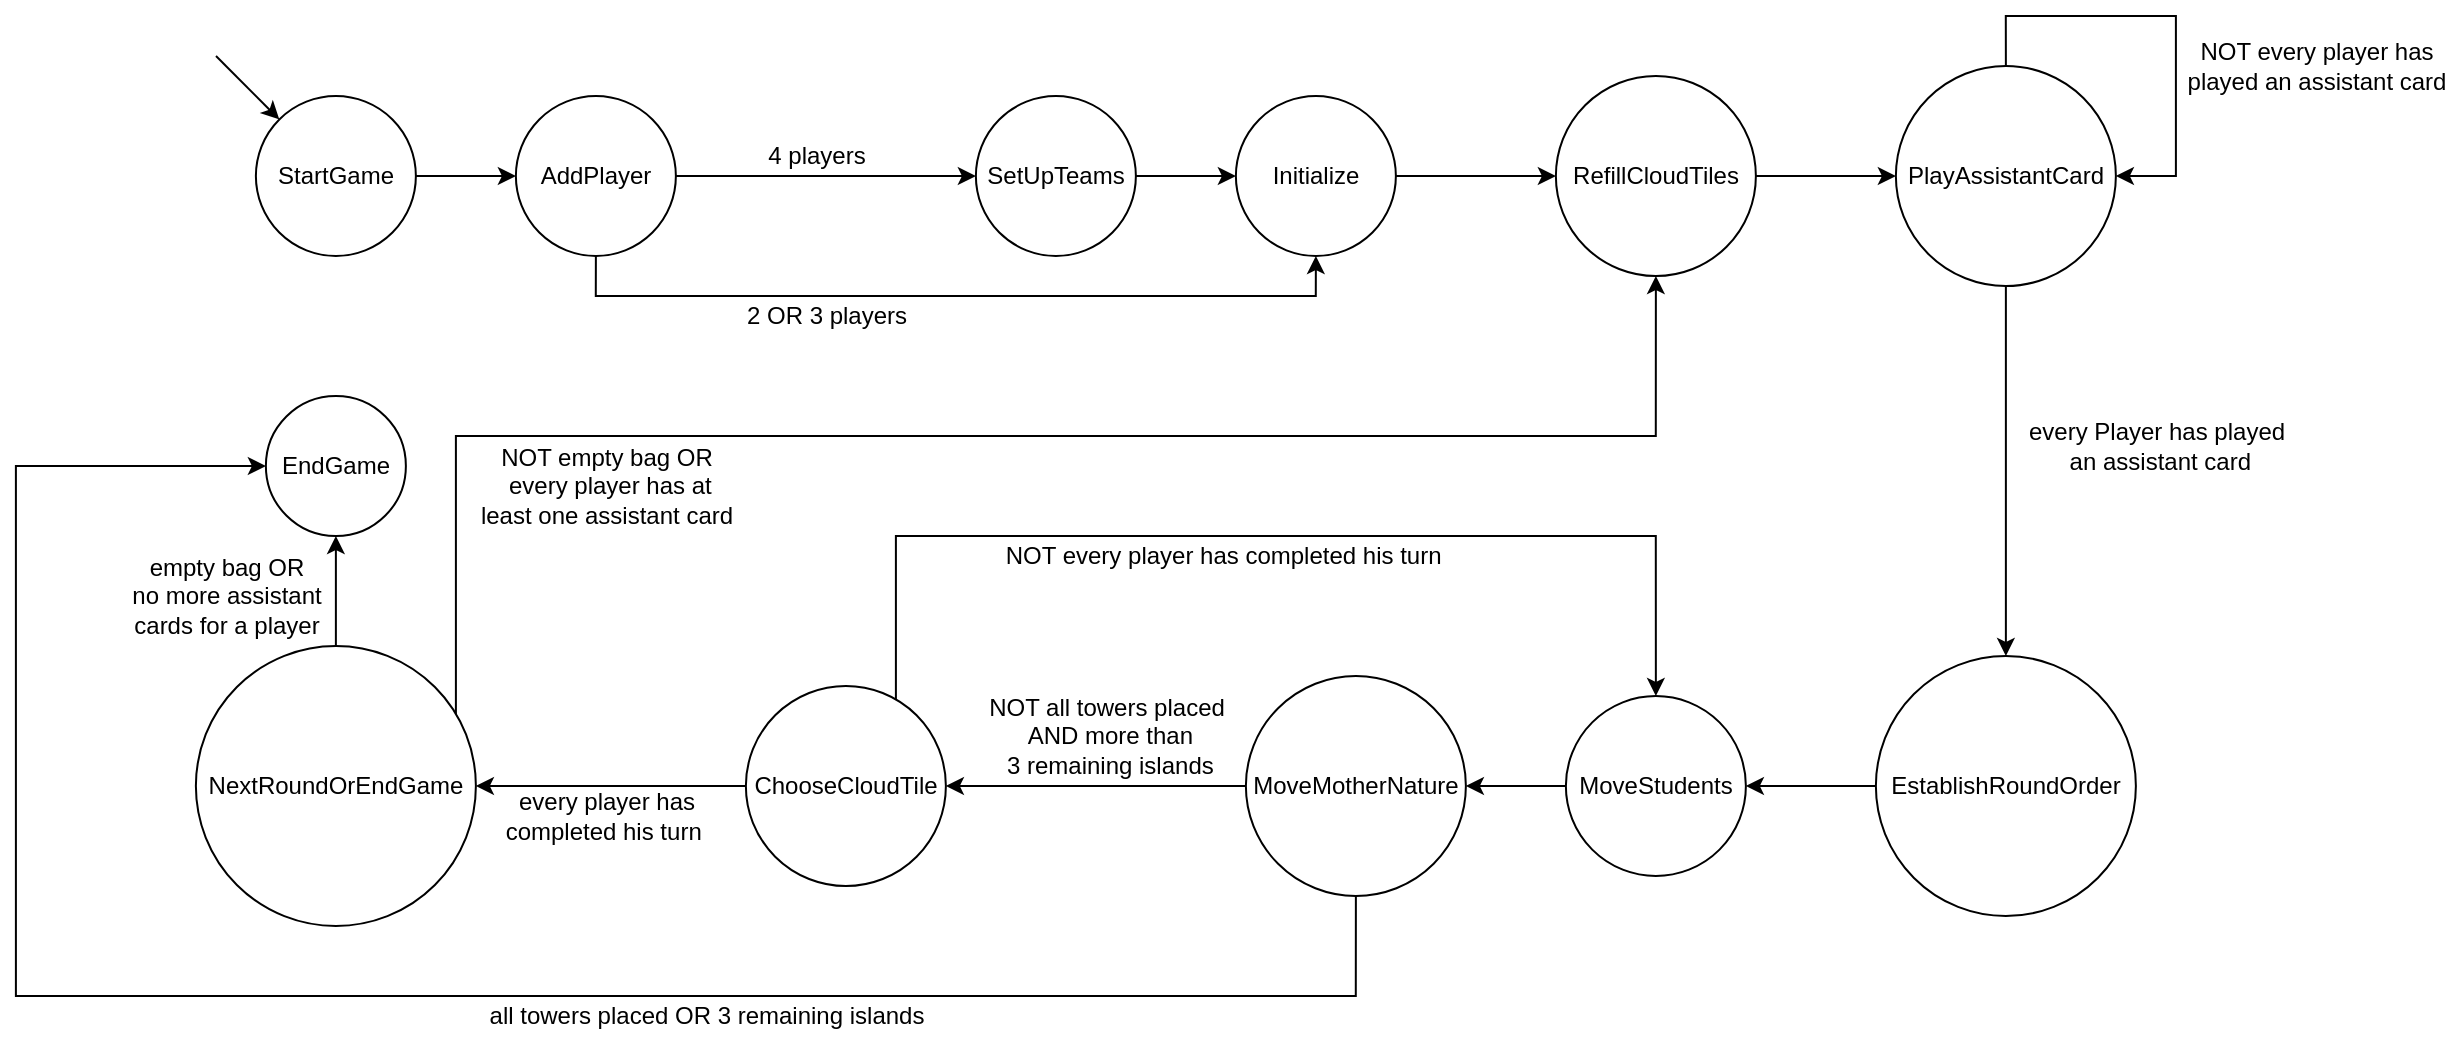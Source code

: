 <mxfile version="16.5.1" type="device"><diagram id="6c0pbFvMDkW1OIQxYzXC" name="FSM controller"><mxGraphModel dx="1673" dy="1018" grid="1" gridSize="10" guides="1" tooltips="1" connect="1" arrows="1" fold="1" page="1" pageScale="1" pageWidth="291" pageHeight="413" math="0" shadow="0"><root><mxCell id="0"/><mxCell id="1" parent="0"/><mxCell id="cfeLdIGE_b_951kyZ9zp-3" style="edgeStyle=orthogonalEdgeStyle;rounded=0;orthogonalLoop=1;jettySize=auto;html=1;entryX=0;entryY=0.5;entryDx=0;entryDy=0;" parent="1" source="cfeLdIGE_b_951kyZ9zp-1" target="cfeLdIGE_b_951kyZ9zp-2" edge="1"><mxGeometry relative="1" as="geometry"/></mxCell><mxCell id="cfeLdIGE_b_951kyZ9zp-1" value="StartGame" style="ellipse;whiteSpace=wrap;html=1;aspect=fixed;" parent="1" vertex="1"><mxGeometry x="249.94" y="180" width="80" height="80" as="geometry"/></mxCell><mxCell id="cfeLdIGE_b_951kyZ9zp-6" style="edgeStyle=orthogonalEdgeStyle;rounded=0;orthogonalLoop=1;jettySize=auto;html=1;entryX=0;entryY=0.5;entryDx=0;entryDy=0;" parent="1" source="cfeLdIGE_b_951kyZ9zp-2" target="cfeLdIGE_b_951kyZ9zp-5" edge="1"><mxGeometry relative="1" as="geometry"/></mxCell><mxCell id="cfeLdIGE_b_951kyZ9zp-9" style="edgeStyle=orthogonalEdgeStyle;rounded=0;orthogonalLoop=1;jettySize=auto;html=1;entryX=0.5;entryY=1;entryDx=0;entryDy=0;" parent="1" source="cfeLdIGE_b_951kyZ9zp-2" target="cfeLdIGE_b_951kyZ9zp-8" edge="1"><mxGeometry relative="1" as="geometry"><Array as="points"><mxPoint x="419.94" y="280"/><mxPoint x="779.94" y="280"/></Array></mxGeometry></mxCell><mxCell id="cfeLdIGE_b_951kyZ9zp-2" value="AddPlayer" style="ellipse;whiteSpace=wrap;html=1;aspect=fixed;" parent="1" vertex="1"><mxGeometry x="379.94" y="180" width="80" height="80" as="geometry"/></mxCell><mxCell id="cfeLdIGE_b_951kyZ9zp-12" style="edgeStyle=orthogonalEdgeStyle;rounded=0;orthogonalLoop=1;jettySize=auto;html=1;entryX=0;entryY=0.5;entryDx=0;entryDy=0;" parent="1" source="cfeLdIGE_b_951kyZ9zp-5" target="cfeLdIGE_b_951kyZ9zp-8" edge="1"><mxGeometry relative="1" as="geometry"/></mxCell><mxCell id="cfeLdIGE_b_951kyZ9zp-5" value="SetUpTeams" style="ellipse;whiteSpace=wrap;html=1;aspect=fixed;" parent="1" vertex="1"><mxGeometry x="609.94" y="180" width="80" height="80" as="geometry"/></mxCell><mxCell id="cfeLdIGE_b_951kyZ9zp-7" value="4 players" style="text;html=1;align=center;verticalAlign=middle;resizable=0;points=[];autosize=1;strokeColor=none;fillColor=none;" parent="1" vertex="1"><mxGeometry x="499.94" y="200" width="60" height="20" as="geometry"/></mxCell><mxCell id="cfeLdIGE_b_951kyZ9zp-14" style="edgeStyle=orthogonalEdgeStyle;rounded=0;orthogonalLoop=1;jettySize=auto;html=1;entryX=0;entryY=0.5;entryDx=0;entryDy=0;" parent="1" source="cfeLdIGE_b_951kyZ9zp-8" target="cfeLdIGE_b_951kyZ9zp-13" edge="1"><mxGeometry relative="1" as="geometry"/></mxCell><mxCell id="cfeLdIGE_b_951kyZ9zp-8" value="Initialize" style="ellipse;whiteSpace=wrap;html=1;aspect=fixed;" parent="1" vertex="1"><mxGeometry x="739.94" y="180" width="80" height="80" as="geometry"/></mxCell><mxCell id="cfeLdIGE_b_951kyZ9zp-10" value="&lt;span style=&quot;color: rgba(0 , 0 , 0 , 0) ; font-family: monospace ; font-size: 0px&quot;&gt;Pl&lt;/span&gt;" style="text;html=1;align=center;verticalAlign=middle;resizable=0;points=[];autosize=1;strokeColor=none;fillColor=none;" parent="1" vertex="1"><mxGeometry x="789.94" y="310" width="20" height="20" as="geometry"/></mxCell><mxCell id="cfeLdIGE_b_951kyZ9zp-11" value="2 OR 3 players" style="text;html=1;align=center;verticalAlign=middle;resizable=0;points=[];autosize=1;strokeColor=none;fillColor=none;" parent="1" vertex="1"><mxGeometry x="484.94" y="280" width="100" height="20" as="geometry"/></mxCell><mxCell id="cfeLdIGE_b_951kyZ9zp-16" style="edgeStyle=orthogonalEdgeStyle;rounded=0;orthogonalLoop=1;jettySize=auto;html=1;entryX=0;entryY=0.5;entryDx=0;entryDy=0;" parent="1" source="cfeLdIGE_b_951kyZ9zp-13" target="cfeLdIGE_b_951kyZ9zp-15" edge="1"><mxGeometry relative="1" as="geometry"/></mxCell><mxCell id="cfeLdIGE_b_951kyZ9zp-13" value="RefillCloudTiles" style="ellipse;whiteSpace=wrap;html=1;aspect=fixed;" parent="1" vertex="1"><mxGeometry x="899.94" y="170" width="100" height="100" as="geometry"/></mxCell><mxCell id="dMVv-zGbkEU-tAwDPcle-2" style="edgeStyle=orthogonalEdgeStyle;rounded=0;orthogonalLoop=1;jettySize=auto;html=1;entryX=0.5;entryY=0;entryDx=0;entryDy=0;" parent="1" source="cfeLdIGE_b_951kyZ9zp-15" target="dMVv-zGbkEU-tAwDPcle-1" edge="1"><mxGeometry relative="1" as="geometry"/></mxCell><mxCell id="cfeLdIGE_b_951kyZ9zp-15" value="PlayAssistantCard" style="ellipse;whiteSpace=wrap;html=1;aspect=fixed;" parent="1" vertex="1"><mxGeometry x="1069.94" y="165" width="110" height="110" as="geometry"/></mxCell><mxCell id="dMVv-zGbkEU-tAwDPcle-4" style="edgeStyle=orthogonalEdgeStyle;rounded=0;orthogonalLoop=1;jettySize=auto;html=1;entryX=1;entryY=0.5;entryDx=0;entryDy=0;" parent="1" source="dMVv-zGbkEU-tAwDPcle-1" target="dMVv-zGbkEU-tAwDPcle-5" edge="1"><mxGeometry relative="1" as="geometry"><mxPoint x="1009.94" y="525" as="targetPoint"/></mxGeometry></mxCell><mxCell id="dMVv-zGbkEU-tAwDPcle-1" value="EstablishRoundOrder" style="ellipse;whiteSpace=wrap;html=1;aspect=fixed;" parent="1" vertex="1"><mxGeometry x="1059.94" y="460" width="130" height="130" as="geometry"/></mxCell><mxCell id="dMVv-zGbkEU-tAwDPcle-5" value="MoveStudents" style="ellipse;whiteSpace=wrap;html=1;aspect=fixed;" parent="1" vertex="1"><mxGeometry x="904.94" y="480" width="90" height="90" as="geometry"/></mxCell><mxCell id="ZBDl33_omRTDuMjZZnSn-15" style="edgeStyle=orthogonalEdgeStyle;rounded=0;orthogonalLoop=1;jettySize=auto;html=1;entryX=0;entryY=0.5;entryDx=0;entryDy=0;" edge="1" parent="1" source="ZBDl33_omRTDuMjZZnSn-1" target="ZBDl33_omRTDuMjZZnSn-10"><mxGeometry relative="1" as="geometry"><mxPoint x="189.94" y="560" as="targetPoint"/><Array as="points"><mxPoint x="799.94" y="630"/><mxPoint x="129.94" y="630"/><mxPoint x="129.94" y="365"/></Array></mxGeometry></mxCell><mxCell id="ZBDl33_omRTDuMjZZnSn-1" value="MoveMotherNature" style="ellipse;whiteSpace=wrap;html=1;aspect=fixed;" vertex="1" parent="1"><mxGeometry x="744.94" y="470" width="110" height="110" as="geometry"/></mxCell><mxCell id="ZBDl33_omRTDuMjZZnSn-2" style="edgeStyle=orthogonalEdgeStyle;rounded=0;orthogonalLoop=1;jettySize=auto;html=1;entryX=1;entryY=0.5;entryDx=0;entryDy=0;exitX=0;exitY=0.5;exitDx=0;exitDy=0;" edge="1" parent="1" source="dMVv-zGbkEU-tAwDPcle-5" target="ZBDl33_omRTDuMjZZnSn-1"><mxGeometry relative="1" as="geometry"><mxPoint x="899.94" y="525" as="sourcePoint"/><mxPoint x="1489.94" y="330" as="targetPoint"/></mxGeometry></mxCell><mxCell id="ZBDl33_omRTDuMjZZnSn-13" style="edgeStyle=orthogonalEdgeStyle;rounded=0;orthogonalLoop=1;jettySize=auto;html=1;entryX=0.5;entryY=0;entryDx=0;entryDy=0;" edge="1" parent="1" source="ZBDl33_omRTDuMjZZnSn-4" target="dMVv-zGbkEU-tAwDPcle-5"><mxGeometry relative="1" as="geometry"><Array as="points"><mxPoint x="569.94" y="400"/><mxPoint x="949.94" y="400"/></Array></mxGeometry></mxCell><mxCell id="ZBDl33_omRTDuMjZZnSn-14" style="edgeStyle=orthogonalEdgeStyle;rounded=0;orthogonalLoop=1;jettySize=auto;html=1;" edge="1" parent="1" source="ZBDl33_omRTDuMjZZnSn-4"><mxGeometry relative="1" as="geometry"><mxPoint x="359.94" y="525" as="targetPoint"/></mxGeometry></mxCell><mxCell id="ZBDl33_omRTDuMjZZnSn-4" value="ChooseCloudTile" style="ellipse;whiteSpace=wrap;html=1;aspect=fixed;" vertex="1" parent="1"><mxGeometry x="494.94" y="475" width="100" height="100" as="geometry"/></mxCell><mxCell id="ZBDl33_omRTDuMjZZnSn-5" style="edgeStyle=orthogonalEdgeStyle;rounded=0;orthogonalLoop=1;jettySize=auto;html=1;entryX=1;entryY=0.5;entryDx=0;entryDy=0;exitX=0;exitY=0.5;exitDx=0;exitDy=0;" edge="1" parent="1" source="ZBDl33_omRTDuMjZZnSn-1" target="ZBDl33_omRTDuMjZZnSn-4"><mxGeometry relative="1" as="geometry"><mxPoint x="914.94" y="535" as="sourcePoint"/><mxPoint x="854.94" y="535" as="targetPoint"/></mxGeometry></mxCell><mxCell id="ZBDl33_omRTDuMjZZnSn-6" style="edgeStyle=orthogonalEdgeStyle;rounded=0;orthogonalLoop=1;jettySize=auto;html=1;entryX=1;entryY=0.5;entryDx=0;entryDy=0;" edge="1" parent="1" source="cfeLdIGE_b_951kyZ9zp-15" target="cfeLdIGE_b_951kyZ9zp-15"><mxGeometry relative="1" as="geometry"><Array as="points"><mxPoint x="1124.94" y="140"/><mxPoint x="1209.94" y="140"/><mxPoint x="1209.94" y="220"/></Array></mxGeometry></mxCell><mxCell id="ZBDl33_omRTDuMjZZnSn-8" value="every Player has played&lt;br&gt;&amp;nbsp;an assistant card" style="text;html=1;align=center;verticalAlign=middle;resizable=0;points=[];autosize=1;strokeColor=none;fillColor=none;" vertex="1" parent="1"><mxGeometry x="1129.94" y="340" width="140" height="30" as="geometry"/></mxCell><mxCell id="ZBDl33_omRTDuMjZZnSn-9" value="NOT every player has &lt;br&gt;played an assistant card" style="text;html=1;align=center;verticalAlign=middle;resizable=0;points=[];autosize=1;strokeColor=none;fillColor=none;" vertex="1" parent="1"><mxGeometry x="1209.94" y="150" width="140" height="30" as="geometry"/></mxCell><mxCell id="ZBDl33_omRTDuMjZZnSn-10" value="EndGame" style="ellipse;whiteSpace=wrap;html=1;aspect=fixed;" vertex="1" parent="1"><mxGeometry x="254.94" y="330" width="70" height="70" as="geometry"/></mxCell><mxCell id="ZBDl33_omRTDuMjZZnSn-16" value="all towers placed OR 3 remaining islands" style="text;html=1;align=center;verticalAlign=middle;resizable=0;points=[];autosize=1;strokeColor=none;fillColor=none;" vertex="1" parent="1"><mxGeometry x="359.94" y="630" width="230" height="20" as="geometry"/></mxCell><mxCell id="ZBDl33_omRTDuMjZZnSn-17" value="empty bag OR &lt;br&gt;no more assistant&lt;br&gt;cards for a player" style="text;html=1;align=center;verticalAlign=middle;resizable=0;points=[];autosize=1;strokeColor=none;fillColor=none;" vertex="1" parent="1"><mxGeometry x="179.94" y="405" width="110" height="50" as="geometry"/></mxCell><mxCell id="ZBDl33_omRTDuMjZZnSn-18" value="every player has&lt;br&gt;completed his turn&amp;nbsp;" style="text;html=1;align=center;verticalAlign=middle;resizable=0;points=[];autosize=1;strokeColor=none;fillColor=none;" vertex="1" parent="1"><mxGeometry x="364.94" y="525" width="120" height="30" as="geometry"/></mxCell><mxCell id="ZBDl33_omRTDuMjZZnSn-20" value="NOT every player has completed his turn&amp;nbsp;" style="text;html=1;align=center;verticalAlign=middle;resizable=0;points=[];autosize=1;strokeColor=none;fillColor=none;" vertex="1" parent="1"><mxGeometry x="614.94" y="400" width="240" height="20" as="geometry"/></mxCell><mxCell id="ZBDl33_omRTDuMjZZnSn-21" value="NOT all towers placed&lt;br&gt;&amp;nbsp;AND more than&lt;br&gt;&amp;nbsp;3 remaining islands" style="text;html=1;align=center;verticalAlign=middle;resizable=0;points=[];autosize=1;strokeColor=none;fillColor=none;" vertex="1" parent="1"><mxGeometry x="609.94" y="475" width="130" height="50" as="geometry"/></mxCell><mxCell id="ZBDl33_omRTDuMjZZnSn-23" style="edgeStyle=orthogonalEdgeStyle;rounded=0;orthogonalLoop=1;jettySize=auto;html=1;entryX=0.5;entryY=1;entryDx=0;entryDy=0;" edge="1" parent="1" source="ZBDl33_omRTDuMjZZnSn-22" target="ZBDl33_omRTDuMjZZnSn-10"><mxGeometry relative="1" as="geometry"/></mxCell><mxCell id="ZBDl33_omRTDuMjZZnSn-24" style="edgeStyle=orthogonalEdgeStyle;rounded=0;orthogonalLoop=1;jettySize=auto;html=1;entryX=0.5;entryY=1;entryDx=0;entryDy=0;" edge="1" parent="1" source="ZBDl33_omRTDuMjZZnSn-22" target="cfeLdIGE_b_951kyZ9zp-13"><mxGeometry relative="1" as="geometry"><Array as="points"><mxPoint x="349.94" y="350"/><mxPoint x="949.94" y="350"/></Array></mxGeometry></mxCell><mxCell id="ZBDl33_omRTDuMjZZnSn-22" value="NextRoundOrEndGame" style="ellipse;whiteSpace=wrap;html=1;aspect=fixed;" vertex="1" parent="1"><mxGeometry x="219.94" y="455" width="140" height="140" as="geometry"/></mxCell><mxCell id="ZBDl33_omRTDuMjZZnSn-25" value="NOT empty bag OR &lt;br&gt;&amp;nbsp;every player has at&lt;br&gt;least one assistant card" style="text;html=1;align=center;verticalAlign=middle;resizable=0;points=[];autosize=1;strokeColor=none;fillColor=none;" vertex="1" parent="1"><mxGeometry x="354.94" y="350" width="140" height="50" as="geometry"/></mxCell><mxCell id="ZBDl33_omRTDuMjZZnSn-27" value="" style="endArrow=classic;html=1;rounded=0;entryX=0;entryY=0;entryDx=0;entryDy=0;" edge="1" parent="1" target="cfeLdIGE_b_951kyZ9zp-1"><mxGeometry width="50" height="50" relative="1" as="geometry"><mxPoint x="230" y="160" as="sourcePoint"/><mxPoint x="259.94" y="165" as="targetPoint"/></mxGeometry></mxCell></root></mxGraphModel></diagram></mxfile>